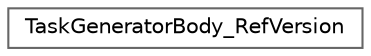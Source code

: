 digraph "类继承关系图"
{
 // LATEX_PDF_SIZE
  bgcolor="transparent";
  edge [fontname=Helvetica,fontsize=10,labelfontname=Helvetica,labelfontsize=10];
  node [fontname=Helvetica,fontsize=10,shape=box,height=0.2,width=0.4];
  rankdir="LR";
  Node0 [id="Node000000",label="TaskGeneratorBody_RefVersion",height=0.2,width=0.4,color="grey40", fillcolor="white", style="filled",URL="$class_task_generator_body___ref_version.html",tooltip=" "];
}
